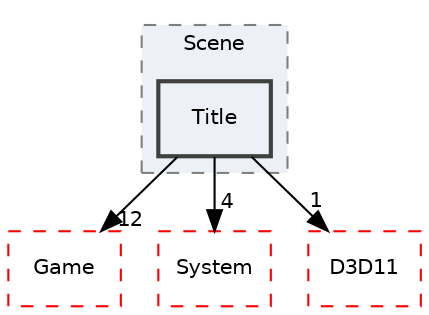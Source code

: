 digraph "C:/Users/shiih/Desktop/kiyosumi/DX11Template/Source/Scene/Title"
{
 // LATEX_PDF_SIZE
  edge [fontname="Helvetica",fontsize="10",labelfontname="Helvetica",labelfontsize="10"];
  node [fontname="Helvetica",fontsize="10",shape=record];
  compound=true
  subgraph clusterdir_4320b44877c4234843610716d05fd211 {
    graph [ bgcolor="#edf0f7", pencolor="grey50", style="filled,dashed,", label="Scene", fontname="Helvetica", fontsize="10", URL="dir_4320b44877c4234843610716d05fd211.html"]
  dir_7808ccc7e3aa6994498688bb9312169d [shape=box, label="Title", style="filled,bold,", fillcolor="#edf0f7", color="grey25", URL="dir_7808ccc7e3aa6994498688bb9312169d.html"];
  }
  dir_3777292849a1481e53303ca2af78ff89 [shape=box, label="Game", style="dashed,", fillcolor="#edf0f7", color="red", URL="dir_3777292849a1481e53303ca2af78ff89.html"];
  dir_86602465ad759445696399282595f21f [shape=box, label="System", style="dashed,", fillcolor="#edf0f7", color="red", URL="dir_86602465ad759445696399282595f21f.html"];
  dir_d6f806a0f8acb4e9216b2e39be4b704c [shape=box, label="D3D11", style="dashed,", fillcolor="#edf0f7", color="red", URL="dir_d6f806a0f8acb4e9216b2e39be4b704c.html"];
  dir_7808ccc7e3aa6994498688bb9312169d->dir_3777292849a1481e53303ca2af78ff89 [headlabel="12", labeldistance=1.5 headhref="dir_000026_000007.html"];
  dir_7808ccc7e3aa6994498688bb9312169d->dir_86602465ad759445696399282595f21f [headlabel="4", labeldistance=1.5 headhref="dir_000026_000025.html"];
  dir_7808ccc7e3aa6994498688bb9312169d->dir_d6f806a0f8acb4e9216b2e39be4b704c [headlabel="1", labeldistance=1.5 headhref="dir_000026_000003.html"];
}
